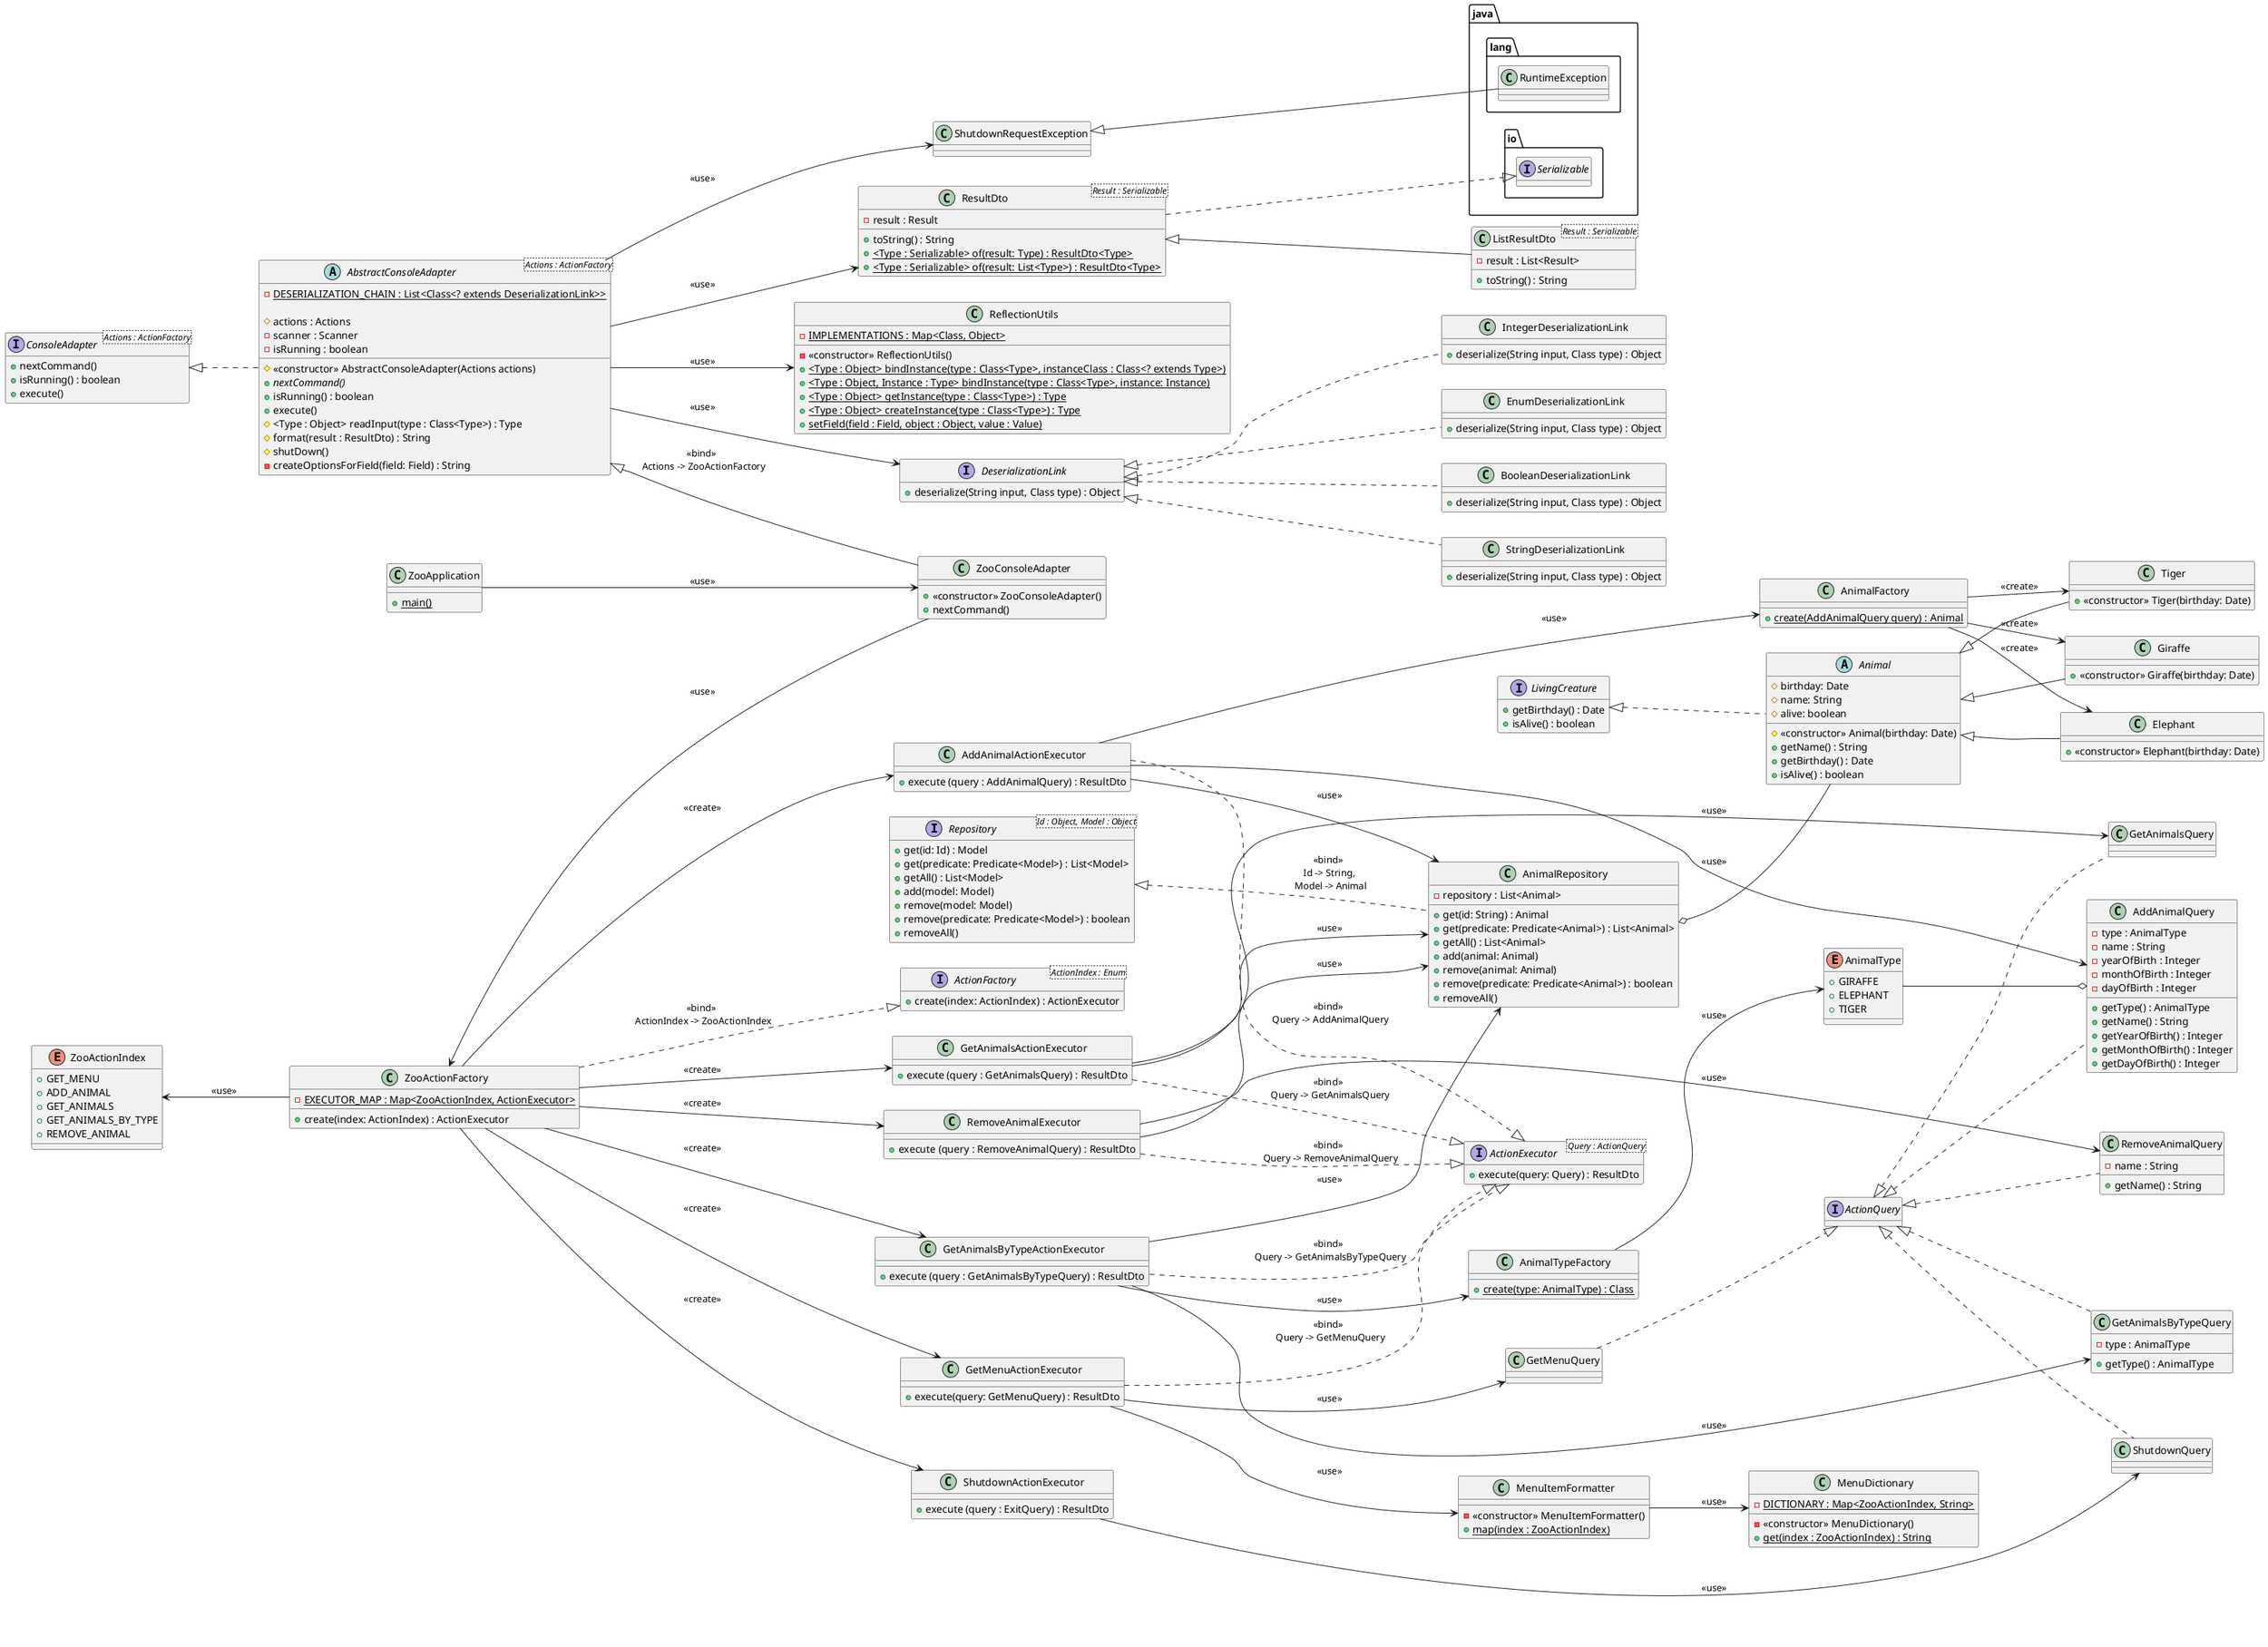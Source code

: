 @startuml
interface java.io.Serializable

class ZooApplication {
    + {static} main()
}

class ZooConsoleAdapter {
    + <<constructor>> ZooConsoleAdapter()
    + nextCommand()
}

interface ConsoleAdapter<Actions : ActionFactory> {
    +nextCommand()
    +isRunning() : boolean
    +execute()
}

abstract class AbstractConsoleAdapter<Actions : ActionFactory> {
    - {static} DESERIALIZATION_CHAIN : List<Class<? extends DeserializationLink>>

    #actions : Actions
    -scanner : Scanner
    -isRunning : boolean

    # <<constructor>> AbstractConsoleAdapter(Actions actions)
    +{abstract} nextCommand()
    +isRunning() : boolean
    +execute()
    #<Type : Object> readInput(type : Class<Type>) : Type
    #format(result : ResultDto) : String
    #shutDown()
    -createOptionsForField(field: Field) : String
}

ConsoleAdapter <|.. AbstractConsoleAdapter

class  ReflectionUtils {
    -{static} IMPLEMENTATIONS : Map<Class, Object>
    -<<constructor>> ReflectionUtils()
    +{static} <Type : Object> bindInstance(type : Class<Type>, instanceClass : Class<? extends Type>)
    +{static} <Type : Object, Instance : Type> bindInstance(type : Class<Type>, instance: Instance)
    +{static} <Type : Object> getInstance(type : Class<Type>) : Type
    +{static} <Type : Object> createInstance(type : Class<Type>) : Type
    +{static} setField(field : Field, object : Object, value : Value)
}

class ShutdownRequestException

ShutdownRequestException <|-- java.lang.RuntimeException
AbstractConsoleAdapter --> ShutdownRequestException : <<use>>

ZooApplication --> ZooConsoleAdapter : <<use>>
AbstractConsoleAdapter <|-- ZooConsoleAdapter : <<bind>> \n Actions -> ZooActionFactory

AbstractConsoleAdapter -->  ReflectionUtils : <<use>>

interface DeserializationLink {
    +deserialize(String input, Class type) : Object
}

class StringDeserializationLink {
    +deserialize(String input, Class type) : Object
}

class IntegerDeserializationLink {
    +deserialize(String input, Class type) : Object
}

class BooleanDeserializationLink {
    +deserialize(String input, Class type) : Object
}

class EnumDeserializationLink {
    +deserialize(String input, Class type) : Object
}

DeserializationLink <|.. StringDeserializationLink
DeserializationLink <|.. IntegerDeserializationLink
DeserializationLink <|.. BooleanDeserializationLink
DeserializationLink <|.. EnumDeserializationLink
AbstractConsoleAdapter --> DeserializationLink  : <<use>>

interface ActionFactory<ActionIndex : Enum> {
    +create(index: ActionIndex) : ActionExecutor
}

class ZooActionFactory {
    -{static} EXECUTOR_MAP : Map<ZooActionIndex, ActionExecutor>
    +create(index: ActionIndex) : ActionExecutor
}

ZooActionFactory ..|> ActionFactory : <<bind>> \n ActionIndex -> ZooActionIndex
ZooActionFactory <-- ZooConsoleAdapter : <<use>>

enum ZooActionIndex {
    +GET_MENU
    +ADD_ANIMAL
    +GET_ANIMALS
    +GET_ANIMALS_BY_TYPE
    +REMOVE_ANIMAL
}

ZooActionIndex <-- ZooActionFactory : <<use>>

class ResultDto<Result : Serializable> {
    -result : Result
    +toString() : String
    +{static} <Type : Serializable> of(result: Type) : ResultDto<Type>
    +{static} <Type : Serializable> of(result: List<Type>) : ResultDto<Type>
}

class ListResultDto<Result : Serializable> {
    -result : List<Result>
    +toString() : String
}

ResultDto ..|> java.io.Serializable
ResultDto <|-- ListResultDto

interface ActionExecutor<Query : ActionQuery> {
    +execute(query: Query) : ResultDto
}

interface ActionQuery

class GetMenuQuery

GetMenuQuery ..|> ActionQuery
AbstractConsoleAdapter --> ResultDto : <<use>>

class GetMenuActionExecutor {
    +execute(query: GetMenuQuery) : ResultDto
}

class MenuDictionary {
    - {static} DICTIONARY : Map<ZooActionIndex, String>

    -<<constructor>> MenuDictionary()
    + {static} get(index : ZooActionIndex) : String
}

class MenuItemFormatter {
    -<<constructor>> MenuItemFormatter()
    + {static} map(index : ZooActionIndex)
}

GetMenuActionExecutor --> MenuItemFormatter : <<use>>
MenuItemFormatter --> MenuDictionary : <<use>>

GetMenuActionExecutor --> GetMenuQuery : <<use>>
GetMenuActionExecutor ..|> ActionExecutor : <<bind>> \n Query -> GetMenuQuery
ZooActionFactory --> GetMenuActionExecutor : <<create>>

class  AddAnimalQuery {
    -type : AnimalType
    -name : String
    -yearOfBirth : Integer
    -monthOfBirth : Integer
    -dayOfBirth : Integer

    +getType() : AnimalType
    +getName() : String
    +getYearOfBirth() : Integer
    +getMonthOfBirth() : Integer
    +getDayOfBirth() : Integer
}

ActionQuery <|..  AddAnimalQuery

enum AnimalType {
    +GIRAFFE
    +ELEPHANT
    +TIGER
}

class AnimalTypeFactory {
    +{static} create(type: AnimalType) : Class
}

AnimalType --o  AddAnimalQuery
AnimalTypeFactory --> AnimalType : <<use>>
 GetAnimalsByTypeActionExecutor --> AnimalTypeFactory : <<use>>

class  AddAnimalActionExecutor {
    +execute (query : AddAnimalQuery) : ResultDto
}

 AddAnimalActionExecutor -->  AddAnimalQuery : <<use>>

class  AnimalFactory {
    + {static} create(AddAnimalQuery query) : Animal
}

 AddAnimalActionExecutor -->  AnimalFactory : <<use>>

 AnimalFactory --> Giraffe : <<create>>
 AnimalFactory --> Elephant : <<create>>
 AnimalFactory --> Tiger : <<create>>

ZooActionFactory -->  AddAnimalActionExecutor : <<create>>
 AddAnimalActionExecutor ..|> ActionExecutor : <<bind>> \n Query -> AddAnimalQuery
 AddAnimalActionExecutor --> AnimalRepository : <<use>>

class  GetAnimalsActionExecutor {
    +execute (query : GetAnimalsQuery) : ResultDto
}

 GetAnimalsActionExecutor -->  GetAnimalsQuery : <<use>>

class  GetAnimalsQuery

ActionQuery <|..  GetAnimalsQuery

ZooActionFactory -->  GetAnimalsActionExecutor : <<create>>
 GetAnimalsActionExecutor ..|> ActionExecutor : <<bind>> \n Query -> GetAnimalsQuery
 GetAnimalsActionExecutor --> AnimalRepository : <<use>>

class  GetAnimalsByTypeActionExecutor {
    +execute (query : GetAnimalsByTypeQuery) : ResultDto
}

 GetAnimalsByTypeActionExecutor -->  GetAnimalsByTypeQuery : <<use>>

class  GetAnimalsByTypeQuery {
    -type : AnimalType

    +getType() : AnimalType
}
ActionQuery <|..  GetAnimalsByTypeQuery

ZooActionFactory -->  GetAnimalsByTypeActionExecutor : <<create>>
 GetAnimalsByTypeActionExecutor ..|> ActionExecutor : <<bind>> \n Query -> GetAnimalsByTypeQuery
 GetAnimalsByTypeActionExecutor --> AnimalRepository : <<use>>

class RemoveAnimalExecutor {
    +execute (query : RemoveAnimalQuery) : ResultDto
}

RemoveAnimalExecutor --> RemoveAnimalQuery : <<use>>

class RemoveAnimalQuery {
    -name : String

    +getName() : String
}
ActionQuery <|.. RemoveAnimalQuery

ZooActionFactory --> RemoveAnimalExecutor : <<create>>
RemoveAnimalExecutor ..|> ActionExecutor : <<bind>> \n Query -> RemoveAnimalQuery
RemoveAnimalExecutor --> AnimalRepository : <<use>>

class ShutdownActionExecutor {
    +execute (query : ExitQuery) : ResultDto
}

ShutdownActionExecutor --> ShutdownQuery : <<use>>

class ShutdownQuery

ActionQuery <|.. ShutdownQuery
ZooActionFactory --> ShutdownActionExecutor : <<create>>


interface LivingCreature {
    +getBirthday() : Date
    +isAlive() : boolean
}

abstract class Animal {
    #birthday: Date
    #name: String
    #alive: boolean

    #<<constructor>> Animal(birthday: Date)
    +getName() : String
    +getBirthday() : Date
    +isAlive() : boolean
}

LivingCreature <|.. Animal

class Giraffe {
    +<<constructor>> Giraffe(birthday: Date)
}

class Elephant {
    +<<constructor>> Elephant(birthday: Date)
}

class Tiger {
    +<<constructor>> Tiger(birthday: Date)
}

Animal <|-- Giraffe
Animal <|-- Elephant
Animal <|-- Tiger

interface Repository<Id : Object, Model : Object> {
    +get(id: Id) : Model
    +get(predicate: Predicate<Model>) : List<Model>
    +getAll() : List<Model>
    +add(model: Model)
    +remove(model: Model)
    +remove(predicate: Predicate<Model>) : boolean
    +removeAll()
}

class AnimalRepository {
    -repository : List<Animal>
    +get(id: String) : Animal
    +get(predicate: Predicate<Animal>) : List<Animal>
    +getAll() : List<Animal>
    +add(animal: Animal)
    +remove(animal: Animal)
    +remove(predicate: Predicate<Animal>) : boolean
    +removeAll()
}

Repository <|.. AnimalRepository : <<bind>> \n Id -> String, \n Model -> Animal
AnimalRepository o-- Animal

left to right direction
hide interface fields
@enduml